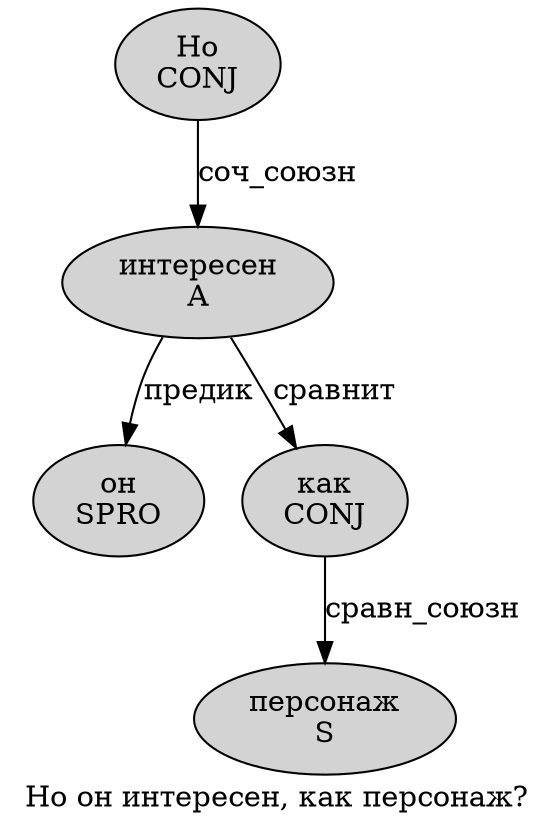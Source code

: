 digraph SENTENCE_4169 {
	graph [label="Но он интересен, как персонаж?"]
	node [style=filled]
		0 [label="Но
CONJ" color="" fillcolor=lightgray penwidth=1 shape=ellipse]
		1 [label="он
SPRO" color="" fillcolor=lightgray penwidth=1 shape=ellipse]
		2 [label="интересен
A" color="" fillcolor=lightgray penwidth=1 shape=ellipse]
		4 [label="как
CONJ" color="" fillcolor=lightgray penwidth=1 shape=ellipse]
		5 [label="персонаж
S" color="" fillcolor=lightgray penwidth=1 shape=ellipse]
			2 -> 1 [label="предик"]
			2 -> 4 [label="сравнит"]
			0 -> 2 [label="соч_союзн"]
			4 -> 5 [label="сравн_союзн"]
}